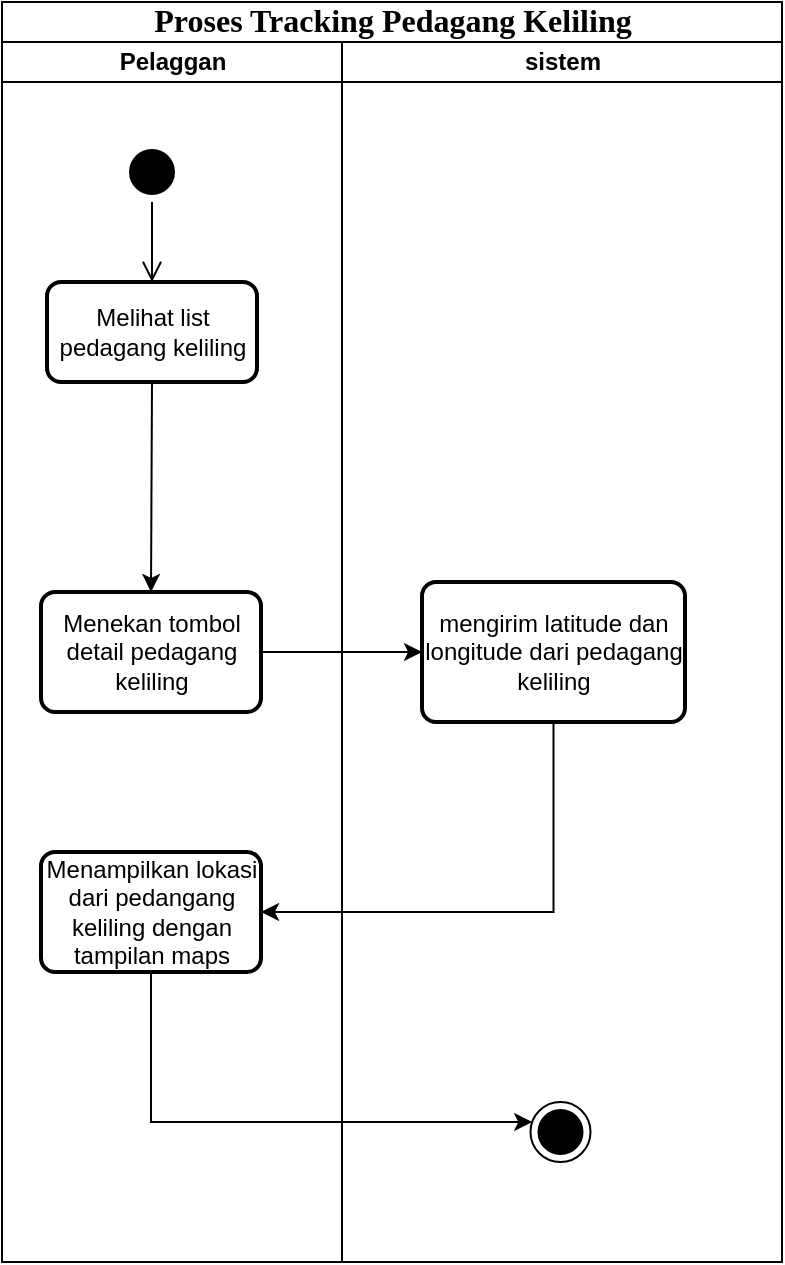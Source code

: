 <mxfile version="14.4.8" type="device"><diagram id="7SddGtGBEYII7I6uEnHk" name="Page-1"><mxGraphModel dx="1422" dy="737" grid="1" gridSize="10" guides="1" tooltips="1" connect="1" arrows="1" fold="1" page="1" pageScale="1" pageWidth="827" pageHeight="1169" math="0" shadow="0"><root><mxCell id="0"/><mxCell id="1" parent="0"/><mxCell id="fLFBL6GX1lz_dbpgbuhS-1" value="&lt;b&gt;&lt;span style=&quot;font-size: 12.0pt ; line-height: 115% ; font-family: &amp;#34;times new roman&amp;#34; , &amp;#34;serif&amp;#34;&quot;&gt;Proses Tracking Pedagang Keliling&lt;/span&gt;&lt;/b&gt;" style="swimlane;html=1;childLayout=stackLayout;resizeParent=1;resizeParentMax=0;startSize=20;" vertex="1" parent="1"><mxGeometry x="210" y="130" width="390" height="630" as="geometry"/></mxCell><mxCell id="fLFBL6GX1lz_dbpgbuhS-2" value="Pelaggan" style="swimlane;html=1;startSize=20;" vertex="1" parent="fLFBL6GX1lz_dbpgbuhS-1"><mxGeometry y="20" width="170" height="610" as="geometry"/></mxCell><mxCell id="fLFBL6GX1lz_dbpgbuhS-3" value="" style="ellipse;html=1;shape=startState;fillColor=#000000;" vertex="1" parent="fLFBL6GX1lz_dbpgbuhS-2"><mxGeometry x="60" y="50" width="30" height="30" as="geometry"/></mxCell><mxCell id="fLFBL6GX1lz_dbpgbuhS-4" value="" style="edgeStyle=orthogonalEdgeStyle;html=1;verticalAlign=bottom;endArrow=open;endSize=8;" edge="1" parent="fLFBL6GX1lz_dbpgbuhS-2" source="fLFBL6GX1lz_dbpgbuhS-3"><mxGeometry relative="1" as="geometry"><mxPoint x="75" y="120" as="targetPoint"/></mxGeometry></mxCell><mxCell id="fLFBL6GX1lz_dbpgbuhS-5" value="Melihat list pedagang keliling" style="rounded=1;whiteSpace=wrap;html=1;absoluteArcSize=1;arcSize=14;strokeWidth=2;" vertex="1" parent="fLFBL6GX1lz_dbpgbuhS-2"><mxGeometry x="22.5" y="120" width="105" height="50" as="geometry"/></mxCell><mxCell id="fLFBL6GX1lz_dbpgbuhS-9" value="Menekan tombol detail pedagang keliling" style="rounded=1;whiteSpace=wrap;html=1;absoluteArcSize=1;arcSize=14;strokeWidth=2;" vertex="1" parent="fLFBL6GX1lz_dbpgbuhS-2"><mxGeometry x="19.5" y="275" width="110" height="60" as="geometry"/></mxCell><mxCell id="fLFBL6GX1lz_dbpgbuhS-22" style="rounded=0;orthogonalLoop=1;jettySize=auto;html=1;strokeColor=#000000;endArrow=classic;endFill=1;exitX=0.5;exitY=1;exitDx=0;exitDy=0;entryX=0.5;entryY=0;entryDx=0;entryDy=0;" edge="1" parent="fLFBL6GX1lz_dbpgbuhS-2" source="fLFBL6GX1lz_dbpgbuhS-5" target="fLFBL6GX1lz_dbpgbuhS-9"><mxGeometry relative="1" as="geometry"/></mxCell><mxCell id="fLFBL6GX1lz_dbpgbuhS-26" value="Menampilkan lokasi dari pedangang keliling dengan tampilan maps" style="rounded=1;whiteSpace=wrap;html=1;absoluteArcSize=1;arcSize=14;strokeWidth=2;" vertex="1" parent="fLFBL6GX1lz_dbpgbuhS-2"><mxGeometry x="19.5" y="405" width="110" height="60" as="geometry"/></mxCell><mxCell id="fLFBL6GX1lz_dbpgbuhS-6" value="sistem" style="swimlane;html=1;startSize=20;" vertex="1" parent="fLFBL6GX1lz_dbpgbuhS-1"><mxGeometry x="170" y="20" width="220" height="610" as="geometry"/></mxCell><mxCell id="fLFBL6GX1lz_dbpgbuhS-18" value="mengirim latitude dan longitude dari pedagang keliling" style="rounded=1;whiteSpace=wrap;html=1;absoluteArcSize=1;arcSize=14;strokeWidth=2;" vertex="1" parent="fLFBL6GX1lz_dbpgbuhS-6"><mxGeometry x="40" y="270" width="131.5" height="70" as="geometry"/></mxCell><mxCell id="fLFBL6GX1lz_dbpgbuhS-21" value="" style="ellipse;html=1;shape=endState;fillColor=#000000;" vertex="1" parent="fLFBL6GX1lz_dbpgbuhS-6"><mxGeometry x="94.25" y="530" width="30" height="30" as="geometry"/></mxCell><mxCell id="fLFBL6GX1lz_dbpgbuhS-25" style="edgeStyle=none;rounded=0;orthogonalLoop=1;jettySize=auto;html=1;entryX=0;entryY=0.5;entryDx=0;entryDy=0;" edge="1" parent="fLFBL6GX1lz_dbpgbuhS-1" source="fLFBL6GX1lz_dbpgbuhS-9" target="fLFBL6GX1lz_dbpgbuhS-18"><mxGeometry relative="1" as="geometry"/></mxCell><mxCell id="fLFBL6GX1lz_dbpgbuhS-27" style="edgeStyle=orthogonalEdgeStyle;rounded=0;orthogonalLoop=1;jettySize=auto;html=1;entryX=1;entryY=0.5;entryDx=0;entryDy=0;" edge="1" parent="fLFBL6GX1lz_dbpgbuhS-1" source="fLFBL6GX1lz_dbpgbuhS-18" target="fLFBL6GX1lz_dbpgbuhS-26"><mxGeometry relative="1" as="geometry"><Array as="points"><mxPoint x="276" y="455"/></Array></mxGeometry></mxCell><mxCell id="fLFBL6GX1lz_dbpgbuhS-28" style="edgeStyle=orthogonalEdgeStyle;rounded=0;orthogonalLoop=1;jettySize=auto;html=1;" edge="1" parent="fLFBL6GX1lz_dbpgbuhS-1" source="fLFBL6GX1lz_dbpgbuhS-26" target="fLFBL6GX1lz_dbpgbuhS-21"><mxGeometry relative="1" as="geometry"><Array as="points"><mxPoint x="75" y="560"/></Array></mxGeometry></mxCell></root></mxGraphModel></diagram></mxfile>